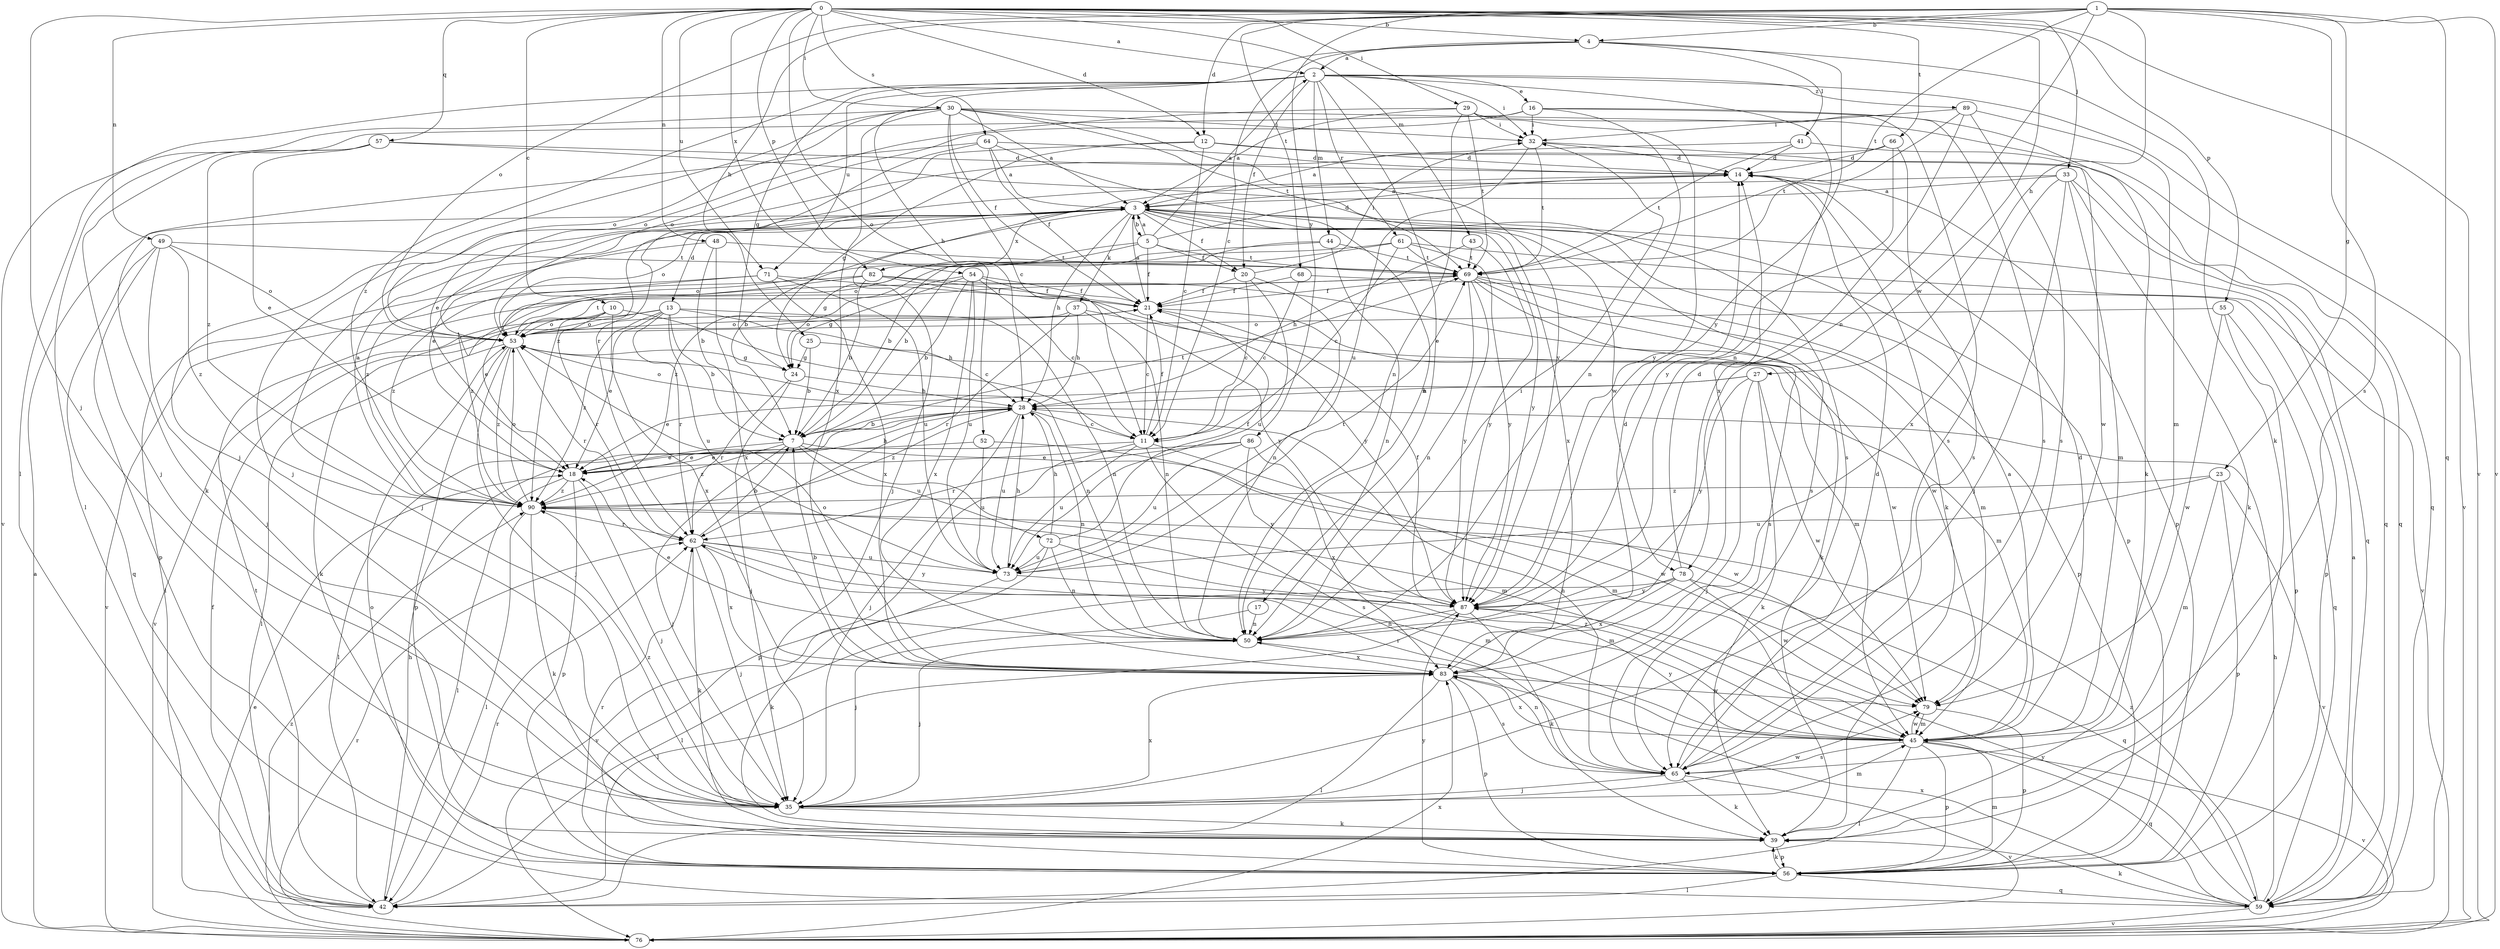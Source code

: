 strict digraph  {
0;
1;
2;
3;
4;
5;
7;
10;
11;
12;
13;
14;
16;
17;
18;
20;
21;
23;
24;
25;
27;
28;
29;
30;
32;
33;
35;
37;
39;
41;
42;
43;
44;
45;
48;
49;
50;
52;
53;
54;
55;
56;
57;
59;
61;
62;
64;
65;
66;
68;
69;
71;
72;
73;
76;
78;
79;
82;
83;
86;
87;
89;
90;
0 -> 2  [label=a];
0 -> 4  [label=b];
0 -> 10  [label=c];
0 -> 12  [label=d];
0 -> 29  [label=i];
0 -> 30  [label=i];
0 -> 33  [label=j];
0 -> 35  [label=j];
0 -> 43  [label=m];
0 -> 48  [label=n];
0 -> 49  [label=n];
0 -> 52  [label=o];
0 -> 54  [label=p];
0 -> 55  [label=p];
0 -> 57  [label=q];
0 -> 64  [label=s];
0 -> 66  [label=t];
0 -> 71  [label=u];
0 -> 76  [label=v];
0 -> 78  [label=w];
0 -> 82  [label=x];
1 -> 4  [label=b];
1 -> 12  [label=d];
1 -> 23  [label=g];
1 -> 25  [label=h];
1 -> 27  [label=h];
1 -> 50  [label=n];
1 -> 53  [label=o];
1 -> 59  [label=q];
1 -> 65  [label=s];
1 -> 68  [label=t];
1 -> 69  [label=t];
1 -> 76  [label=v];
1 -> 86  [label=y];
2 -> 16  [label=e];
2 -> 17  [label=e];
2 -> 20  [label=f];
2 -> 24  [label=g];
2 -> 28  [label=h];
2 -> 32  [label=i];
2 -> 44  [label=m];
2 -> 50  [label=n];
2 -> 61  [label=r];
2 -> 71  [label=u];
2 -> 76  [label=v];
2 -> 89  [label=z];
2 -> 90  [label=z];
3 -> 5  [label=b];
3 -> 7  [label=b];
3 -> 13  [label=d];
3 -> 18  [label=e];
3 -> 20  [label=f];
3 -> 28  [label=h];
3 -> 35  [label=j];
3 -> 37  [label=k];
3 -> 53  [label=o];
3 -> 56  [label=p];
3 -> 65  [label=s];
3 -> 78  [label=w];
3 -> 82  [label=x];
3 -> 83  [label=x];
3 -> 87  [label=y];
4 -> 2  [label=a];
4 -> 11  [label=c];
4 -> 39  [label=k];
4 -> 41  [label=l];
4 -> 42  [label=l];
4 -> 87  [label=y];
5 -> 2  [label=a];
5 -> 3  [label=a];
5 -> 14  [label=d];
5 -> 20  [label=f];
5 -> 21  [label=f];
5 -> 24  [label=g];
5 -> 53  [label=o];
5 -> 69  [label=t];
7 -> 18  [label=e];
7 -> 35  [label=j];
7 -> 45  [label=m];
7 -> 69  [label=t];
7 -> 72  [label=u];
7 -> 79  [label=w];
7 -> 90  [label=z];
10 -> 11  [label=c];
10 -> 39  [label=k];
10 -> 53  [label=o];
10 -> 62  [label=r];
10 -> 83  [label=x];
11 -> 18  [label=e];
11 -> 21  [label=f];
11 -> 45  [label=m];
11 -> 56  [label=p];
11 -> 65  [label=s];
11 -> 73  [label=u];
12 -> 11  [label=c];
12 -> 14  [label=d];
12 -> 18  [label=e];
12 -> 24  [label=g];
12 -> 59  [label=q];
13 -> 7  [label=b];
13 -> 18  [label=e];
13 -> 28  [label=h];
13 -> 50  [label=n];
13 -> 53  [label=o];
13 -> 62  [label=r];
13 -> 73  [label=u];
13 -> 76  [label=v];
13 -> 90  [label=z];
14 -> 3  [label=a];
14 -> 35  [label=j];
14 -> 39  [label=k];
14 -> 56  [label=p];
16 -> 32  [label=i];
16 -> 39  [label=k];
16 -> 42  [label=l];
16 -> 50  [label=n];
16 -> 53  [label=o];
16 -> 65  [label=s];
17 -> 35  [label=j];
17 -> 50  [label=n];
18 -> 28  [label=h];
18 -> 35  [label=j];
18 -> 42  [label=l];
18 -> 56  [label=p];
18 -> 90  [label=z];
20 -> 11  [label=c];
20 -> 21  [label=f];
20 -> 32  [label=i];
20 -> 50  [label=n];
20 -> 73  [label=u];
21 -> 3  [label=a];
21 -> 11  [label=c];
21 -> 45  [label=m];
21 -> 53  [label=o];
23 -> 45  [label=m];
23 -> 56  [label=p];
23 -> 73  [label=u];
23 -> 76  [label=v];
23 -> 90  [label=z];
24 -> 28  [label=h];
24 -> 35  [label=j];
24 -> 62  [label=r];
25 -> 7  [label=b];
25 -> 24  [label=g];
25 -> 45  [label=m];
27 -> 18  [label=e];
27 -> 28  [label=h];
27 -> 35  [label=j];
27 -> 39  [label=k];
27 -> 79  [label=w];
27 -> 87  [label=y];
28 -> 7  [label=b];
28 -> 11  [label=c];
28 -> 35  [label=j];
28 -> 42  [label=l];
28 -> 50  [label=n];
28 -> 53  [label=o];
28 -> 73  [label=u];
28 -> 90  [label=z];
29 -> 3  [label=a];
29 -> 32  [label=i];
29 -> 50  [label=n];
29 -> 53  [label=o];
29 -> 59  [label=q];
29 -> 69  [label=t];
29 -> 87  [label=y];
30 -> 3  [label=a];
30 -> 11  [label=c];
30 -> 21  [label=f];
30 -> 32  [label=i];
30 -> 35  [label=j];
30 -> 53  [label=o];
30 -> 65  [label=s];
30 -> 69  [label=t];
30 -> 76  [label=v];
30 -> 83  [label=x];
30 -> 87  [label=y];
32 -> 14  [label=d];
32 -> 69  [label=t];
32 -> 73  [label=u];
32 -> 79  [label=w];
33 -> 3  [label=a];
33 -> 35  [label=j];
33 -> 39  [label=k];
33 -> 45  [label=m];
33 -> 59  [label=q];
33 -> 83  [label=x];
33 -> 90  [label=z];
35 -> 39  [label=k];
35 -> 45  [label=m];
35 -> 79  [label=w];
35 -> 83  [label=x];
35 -> 90  [label=z];
37 -> 28  [label=h];
37 -> 50  [label=n];
37 -> 53  [label=o];
37 -> 62  [label=r];
37 -> 79  [label=w];
39 -> 56  [label=p];
41 -> 3  [label=a];
41 -> 14  [label=d];
41 -> 59  [label=q];
41 -> 69  [label=t];
42 -> 21  [label=f];
42 -> 28  [label=h];
42 -> 62  [label=r];
42 -> 69  [label=t];
43 -> 28  [label=h];
43 -> 69  [label=t];
43 -> 87  [label=y];
44 -> 7  [label=b];
44 -> 50  [label=n];
44 -> 53  [label=o];
44 -> 69  [label=t];
45 -> 3  [label=a];
45 -> 14  [label=d];
45 -> 42  [label=l];
45 -> 56  [label=p];
45 -> 59  [label=q];
45 -> 62  [label=r];
45 -> 65  [label=s];
45 -> 76  [label=v];
45 -> 79  [label=w];
45 -> 83  [label=x];
45 -> 87  [label=y];
45 -> 90  [label=z];
48 -> 7  [label=b];
48 -> 69  [label=t];
48 -> 83  [label=x];
48 -> 90  [label=z];
49 -> 35  [label=j];
49 -> 53  [label=o];
49 -> 56  [label=p];
49 -> 59  [label=q];
49 -> 69  [label=t];
49 -> 90  [label=z];
50 -> 18  [label=e];
50 -> 32  [label=i];
50 -> 35  [label=j];
50 -> 83  [label=x];
52 -> 18  [label=e];
52 -> 73  [label=u];
52 -> 79  [label=w];
53 -> 24  [label=g];
53 -> 35  [label=j];
53 -> 42  [label=l];
53 -> 50  [label=n];
53 -> 56  [label=p];
53 -> 62  [label=r];
53 -> 69  [label=t];
53 -> 90  [label=z];
54 -> 7  [label=b];
54 -> 11  [label=c];
54 -> 21  [label=f];
54 -> 24  [label=g];
54 -> 73  [label=u];
54 -> 83  [label=x];
54 -> 87  [label=y];
54 -> 90  [label=z];
55 -> 53  [label=o];
55 -> 56  [label=p];
55 -> 59  [label=q];
55 -> 79  [label=w];
56 -> 39  [label=k];
56 -> 42  [label=l];
56 -> 45  [label=m];
56 -> 53  [label=o];
56 -> 59  [label=q];
56 -> 62  [label=r];
56 -> 87  [label=y];
57 -> 14  [label=d];
57 -> 18  [label=e];
57 -> 35  [label=j];
57 -> 65  [label=s];
57 -> 90  [label=z];
59 -> 3  [label=a];
59 -> 28  [label=h];
59 -> 39  [label=k];
59 -> 76  [label=v];
59 -> 83  [label=x];
59 -> 87  [label=y];
59 -> 90  [label=z];
61 -> 7  [label=b];
61 -> 11  [label=c];
61 -> 69  [label=t];
61 -> 76  [label=v];
61 -> 87  [label=y];
61 -> 90  [label=z];
62 -> 7  [label=b];
62 -> 35  [label=j];
62 -> 39  [label=k];
62 -> 45  [label=m];
62 -> 73  [label=u];
62 -> 83  [label=x];
62 -> 87  [label=y];
64 -> 3  [label=a];
64 -> 14  [label=d];
64 -> 21  [label=f];
64 -> 39  [label=k];
64 -> 50  [label=n];
64 -> 62  [label=r];
65 -> 14  [label=d];
65 -> 28  [label=h];
65 -> 35  [label=j];
65 -> 39  [label=k];
65 -> 50  [label=n];
65 -> 76  [label=v];
66 -> 14  [label=d];
66 -> 35  [label=j];
66 -> 65  [label=s];
66 -> 87  [label=y];
68 -> 11  [label=c];
68 -> 21  [label=f];
68 -> 56  [label=p];
69 -> 21  [label=f];
69 -> 39  [label=k];
69 -> 45  [label=m];
69 -> 50  [label=n];
69 -> 56  [label=p];
69 -> 65  [label=s];
69 -> 87  [label=y];
71 -> 21  [label=f];
71 -> 42  [label=l];
71 -> 73  [label=u];
71 -> 83  [label=x];
71 -> 90  [label=z];
72 -> 21  [label=f];
72 -> 28  [label=h];
72 -> 45  [label=m];
72 -> 50  [label=n];
72 -> 73  [label=u];
72 -> 76  [label=v];
73 -> 28  [label=h];
73 -> 39  [label=k];
73 -> 69  [label=t];
73 -> 87  [label=y];
76 -> 3  [label=a];
76 -> 18  [label=e];
76 -> 62  [label=r];
76 -> 83  [label=x];
76 -> 90  [label=z];
78 -> 14  [label=d];
78 -> 42  [label=l];
78 -> 59  [label=q];
78 -> 79  [label=w];
78 -> 83  [label=x];
78 -> 87  [label=y];
79 -> 45  [label=m];
79 -> 56  [label=p];
82 -> 7  [label=b];
82 -> 18  [label=e];
82 -> 21  [label=f];
82 -> 76  [label=v];
82 -> 79  [label=w];
82 -> 87  [label=y];
83 -> 7  [label=b];
83 -> 14  [label=d];
83 -> 42  [label=l];
83 -> 53  [label=o];
83 -> 56  [label=p];
83 -> 65  [label=s];
83 -> 79  [label=w];
86 -> 18  [label=e];
86 -> 62  [label=r];
86 -> 73  [label=u];
86 -> 83  [label=x];
86 -> 87  [label=y];
87 -> 21  [label=f];
87 -> 39  [label=k];
87 -> 42  [label=l];
87 -> 50  [label=n];
89 -> 32  [label=i];
89 -> 45  [label=m];
89 -> 65  [label=s];
89 -> 69  [label=t];
89 -> 83  [label=x];
90 -> 3  [label=a];
90 -> 39  [label=k];
90 -> 42  [label=l];
90 -> 53  [label=o];
90 -> 62  [label=r];
}
